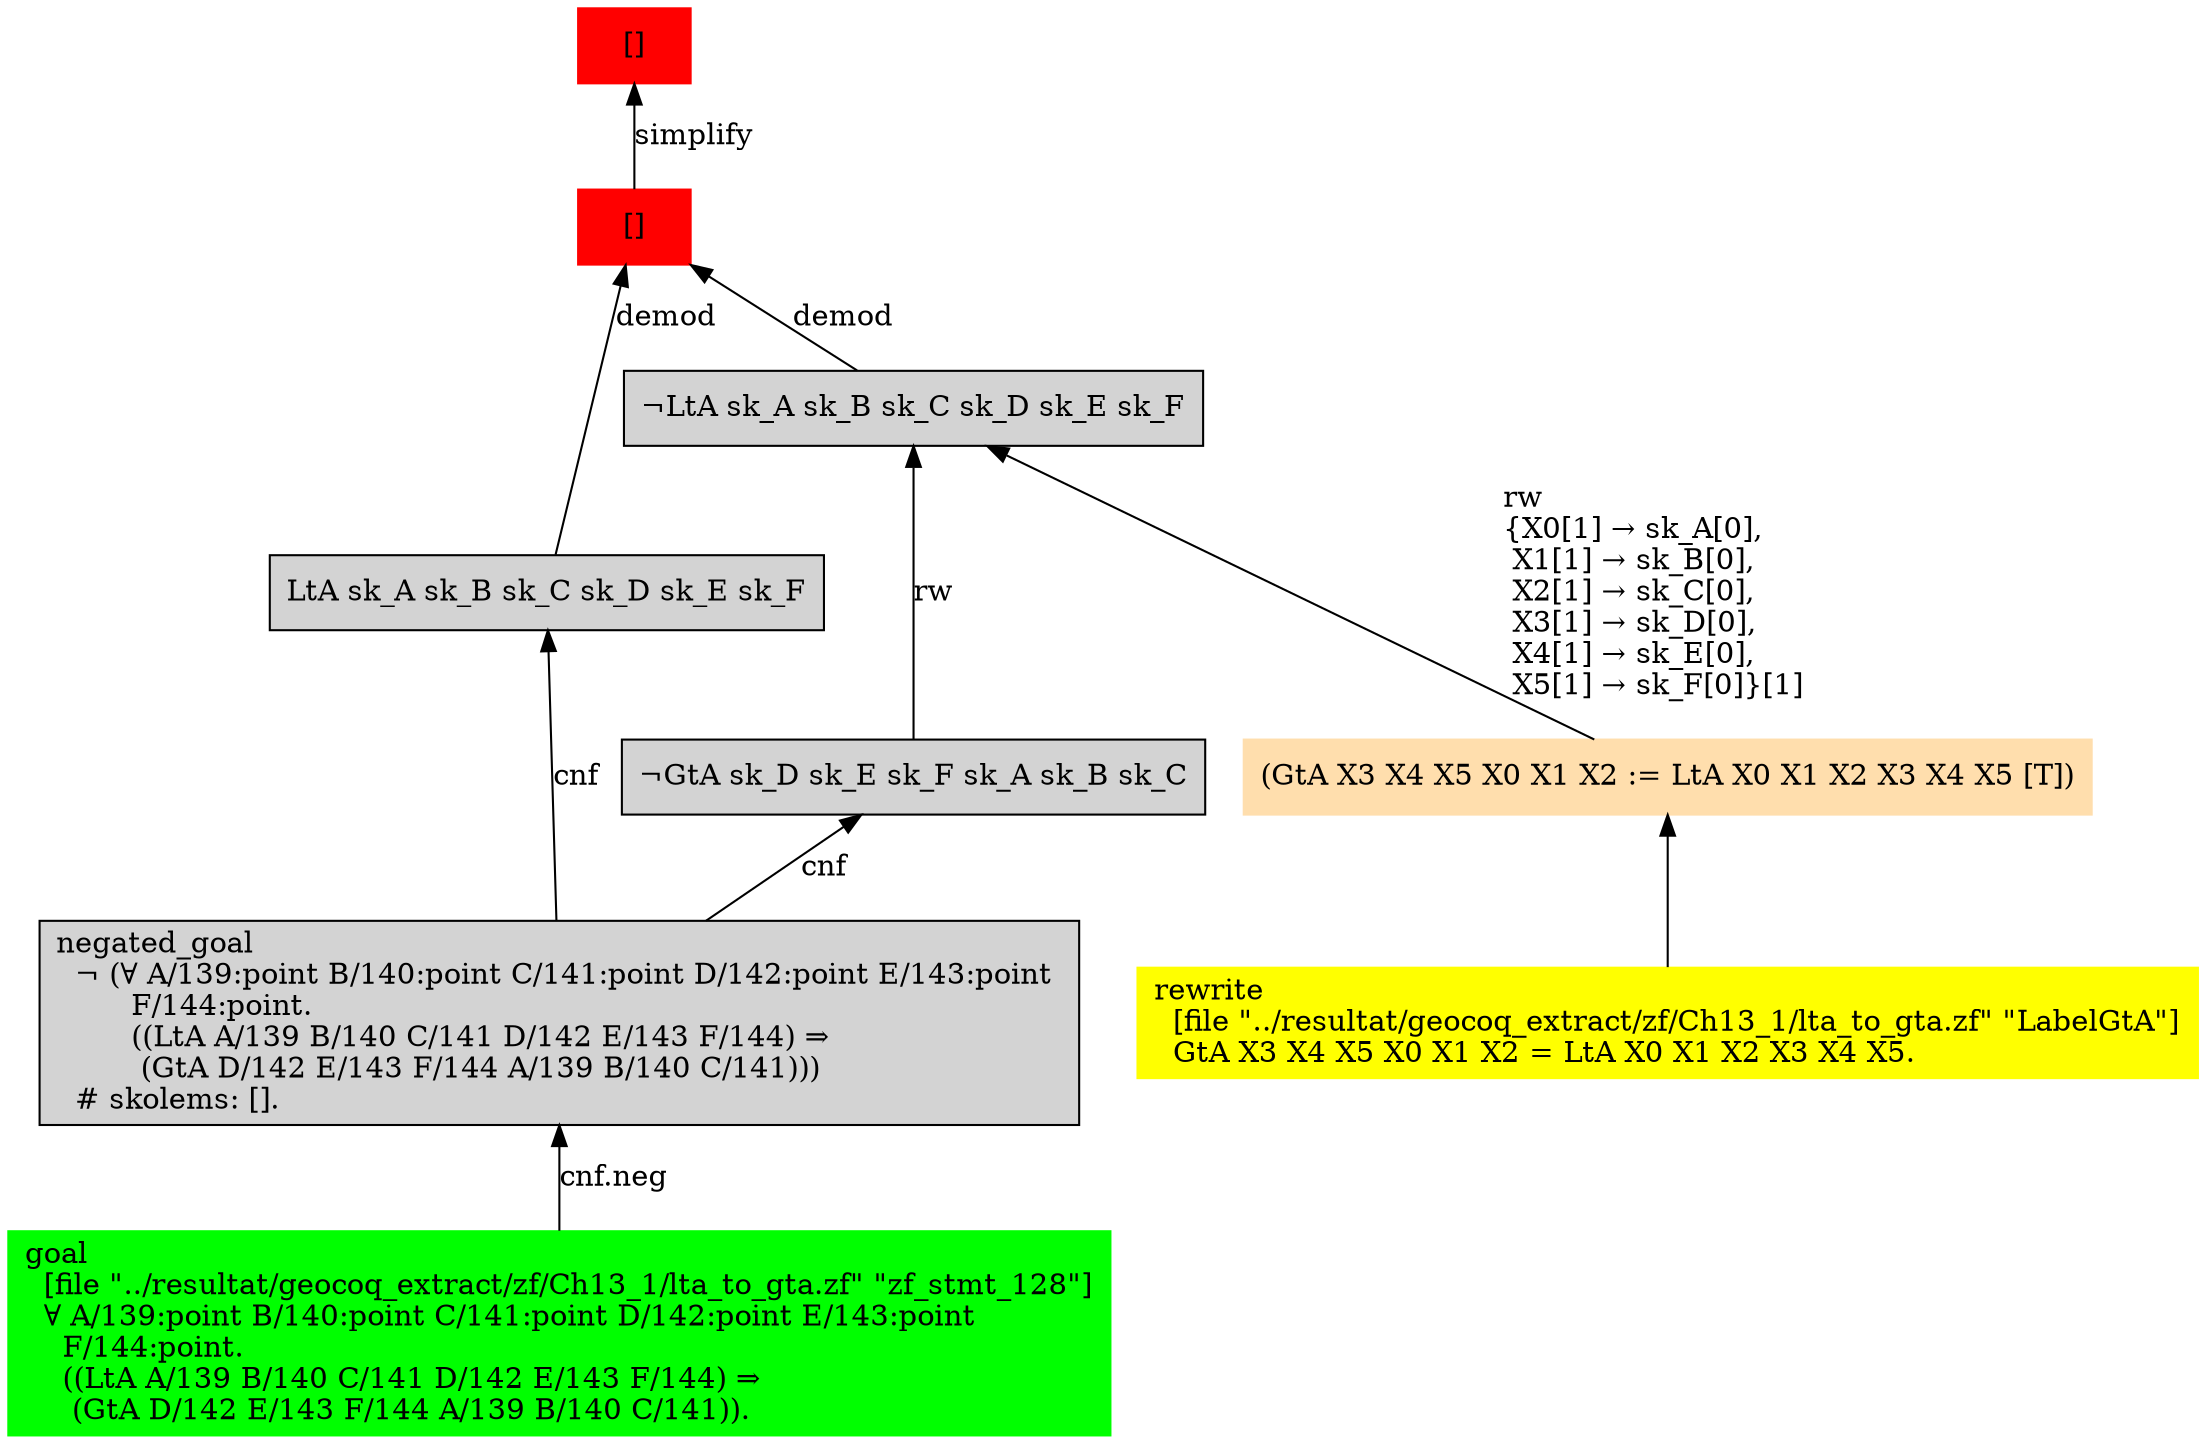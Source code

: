 digraph "unsat_graph" {
  vertex_0 [color=red, label="[]", shape=box, style=filled];
  vertex_0 -> vertex_1 [label="simplify", dir="back"];
  vertex_1 [color=red, label="[]", shape=box, style=filled];
  vertex_1 -> vertex_2 [label="demod", dir="back"];
  vertex_2 [shape=box, label="LtA sk_A sk_B sk_C sk_D sk_E sk_F\l", style=filled];
  vertex_2 -> vertex_3 [label="cnf", dir="back"];
  vertex_3 [shape=box, label="negated_goal\l  ¬ (∀ A/139:point B/140:point C/141:point D/142:point E/143:point \l        F/144:point.\l        ((LtA A/139 B/140 C/141 D/142 E/143 F/144) ⇒\l         (GtA D/142 E/143 F/144 A/139 B/140 C/141)))\l  # skolems: [].\l", style=filled];
  vertex_3 -> vertex_4 [label="cnf.neg", dir="back"];
  vertex_4 [color=green, shape=box, label="goal\l  [file \"../resultat/geocoq_extract/zf/Ch13_1/lta_to_gta.zf\" \"zf_stmt_128\"]\l  ∀ A/139:point B/140:point C/141:point D/142:point E/143:point \l    F/144:point.\l    ((LtA A/139 B/140 C/141 D/142 E/143 F/144) ⇒\l     (GtA D/142 E/143 F/144 A/139 B/140 C/141)).\l", style=filled];
  vertex_1 -> vertex_5 [label="demod", dir="back"];
  vertex_5 [shape=box, label="¬LtA sk_A sk_B sk_C sk_D sk_E sk_F\l", style=filled];
  vertex_5 -> vertex_6 [label="rw\l\{X0[1] → sk_A[0], \l X1[1] → sk_B[0], \l X2[1] → sk_C[0], \l X3[1] → sk_D[0], \l X4[1] → sk_E[0], \l X5[1] → sk_F[0]\}[1]\l", dir="back"];
  vertex_6 [color=navajowhite, shape=box, label="(GtA X3 X4 X5 X0 X1 X2 := LtA X0 X1 X2 X3 X4 X5 [T])\l", style=filled];
  vertex_6 -> vertex_7 [label="", dir="back"];
  vertex_7 [color=yellow, shape=box, label="rewrite\l  [file \"../resultat/geocoq_extract/zf/Ch13_1/lta_to_gta.zf\" \"LabelGtA\"]\l  GtA X3 X4 X5 X0 X1 X2 = LtA X0 X1 X2 X3 X4 X5.\l", style=filled];
  vertex_5 -> vertex_8 [label="rw", dir="back"];
  vertex_8 [shape=box, label="¬GtA sk_D sk_E sk_F sk_A sk_B sk_C\l", style=filled];
  vertex_8 -> vertex_3 [label="cnf", dir="back"];
  }


